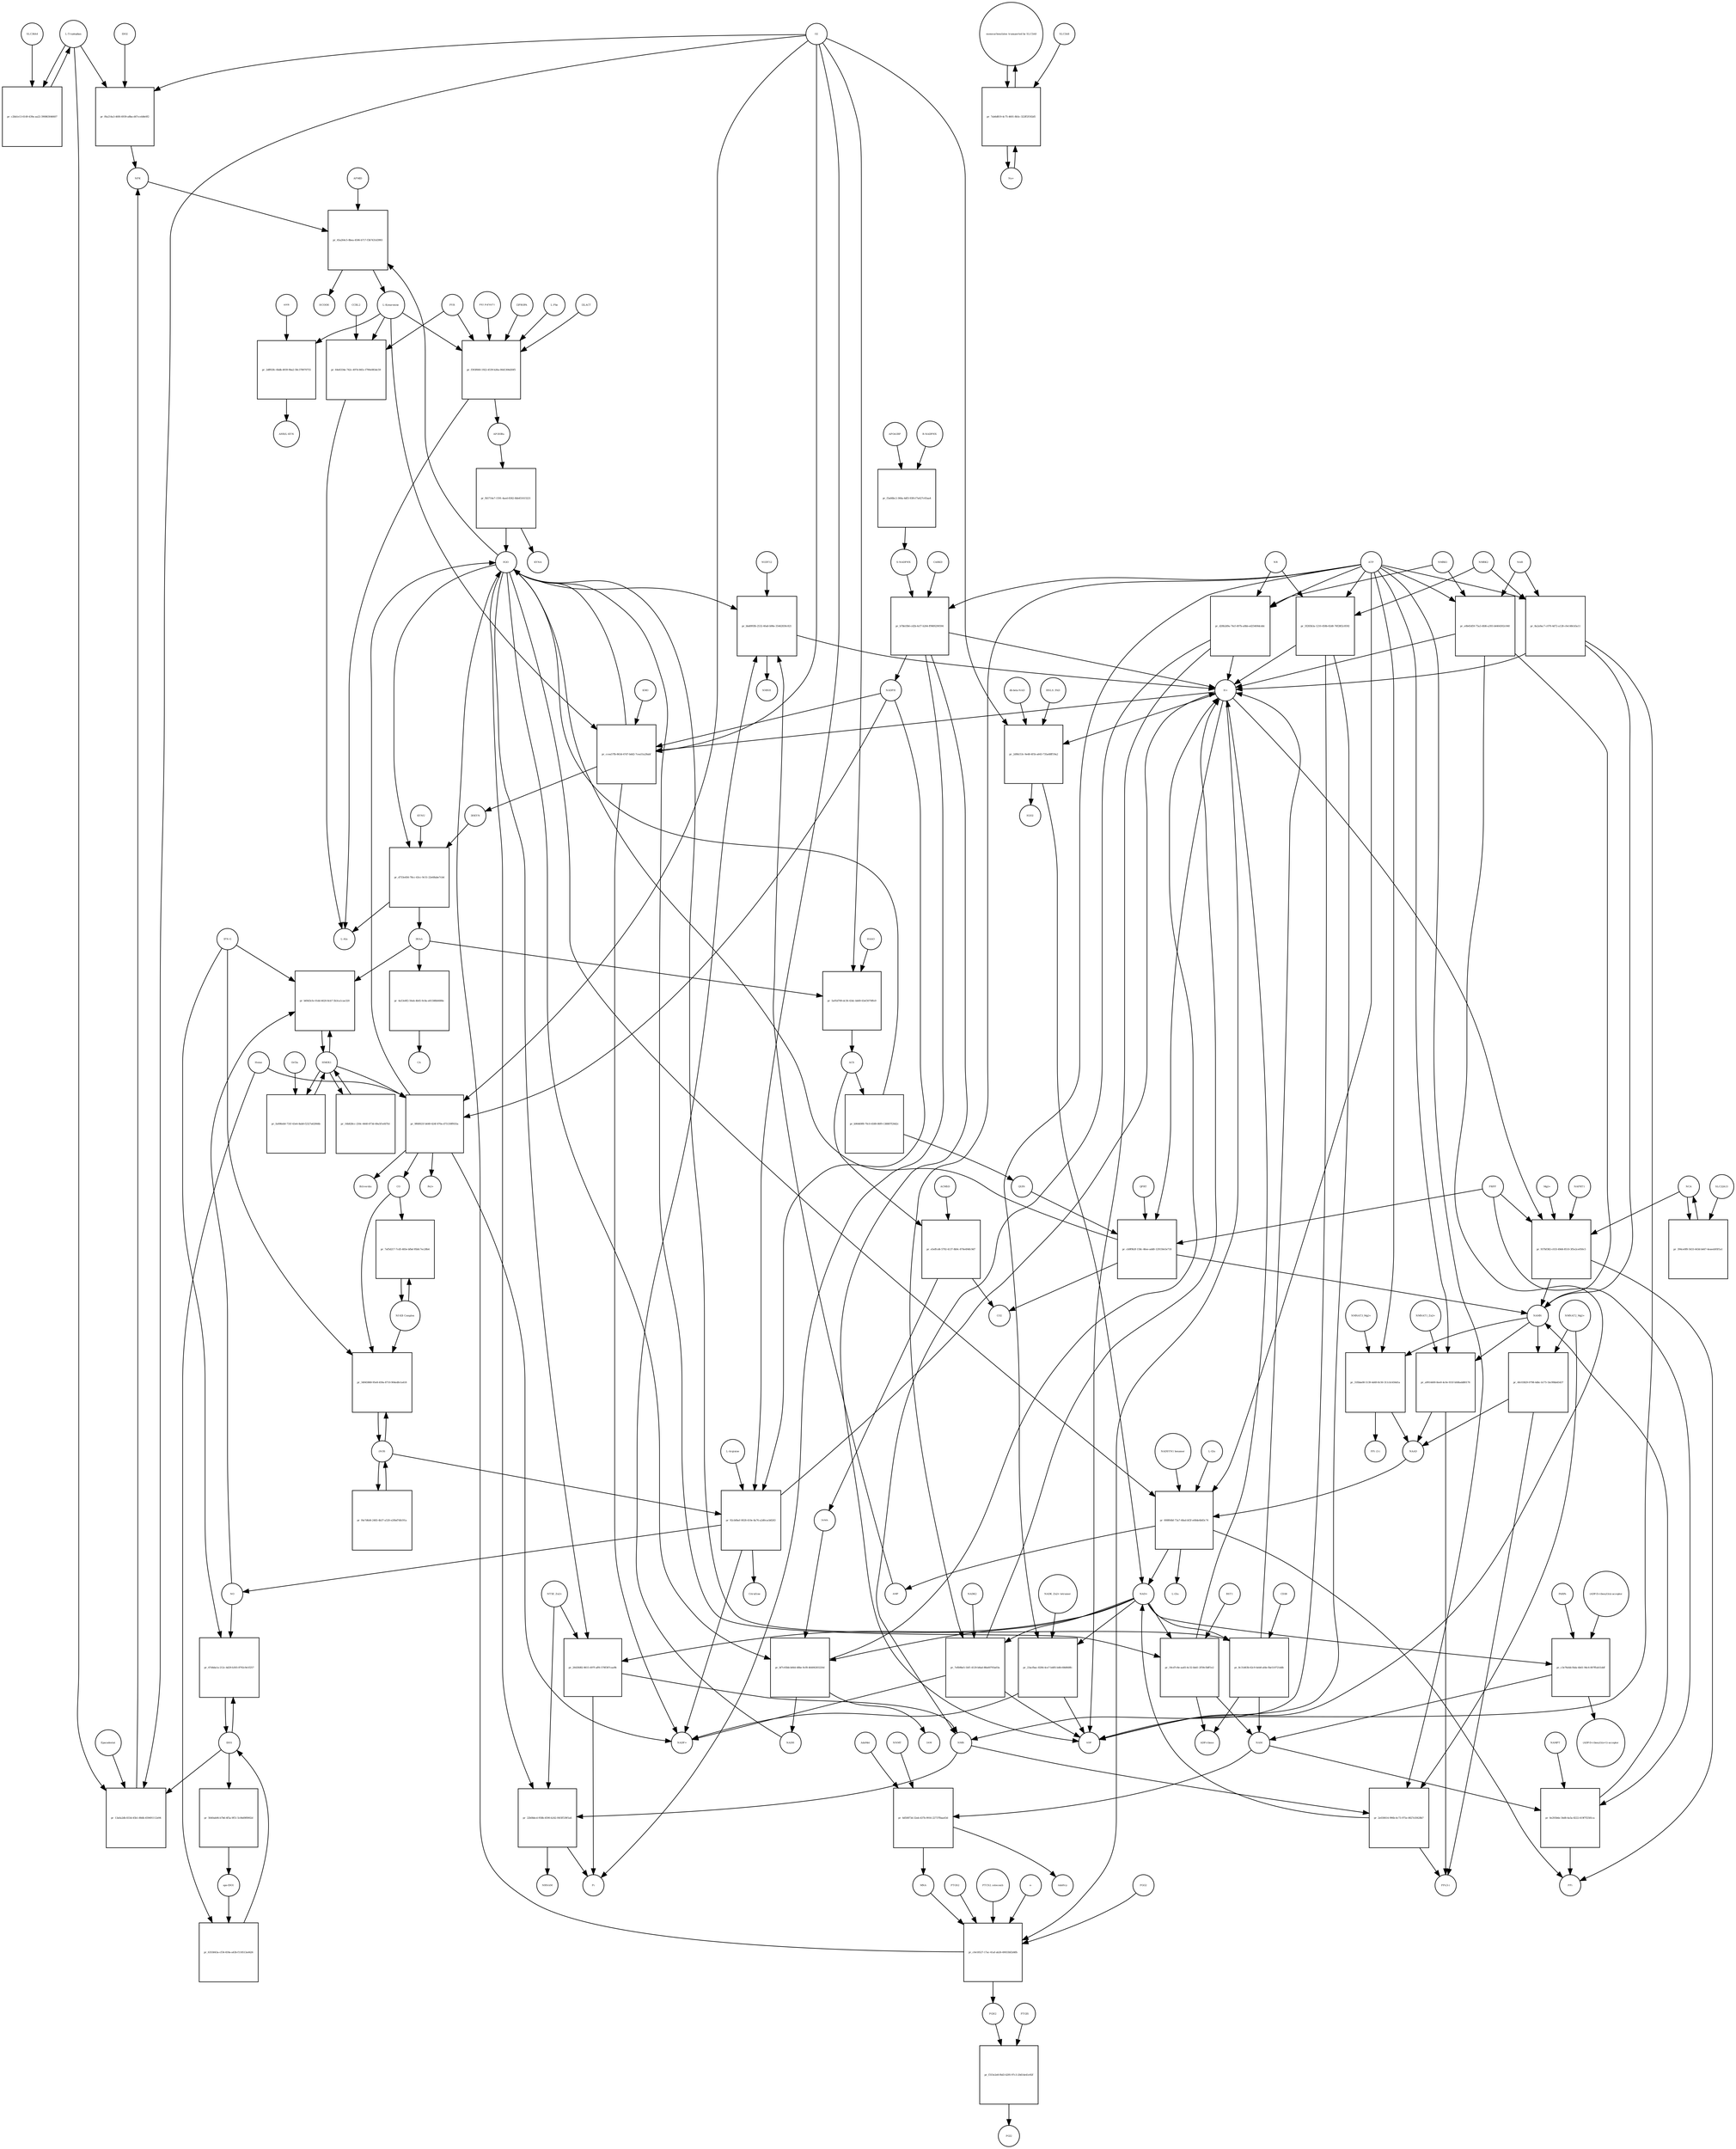strict digraph  {
"L-Tryptophan" [annotation="urn_miriam_obo.chebi_CHEBI%3A57912", bipartite=0, cls="simple chemical", fontsize=4, label="L-Tryptophan", shape=circle];
"pr_c2bb1e13-6149-439a-aa22-390863046607" [annotation="", bipartite=1, cls=process, fontsize=4, label="pr_c2bb1e13-6149-439a-aa22-390863046607", shape=square];
SLC36A4 [annotation=urn_miriam_uniprot_Q6YBV0, bipartite=0, cls=macromolecule, fontsize=4, label=SLC36A4, shape=circle];
"pr_f6a214a3-46f4-4939-a8ba-d47cceb8e0f2" [annotation="", bipartite=1, cls=process, fontsize=4, label="pr_f6a214a3-46f4-4939-a8ba-d47cceb8e0f2", shape=square];
NFK [annotation="urn_miriam_obo.chebi_CHEBI%3A18377", bipartite=0, cls="simple chemical", fontsize=4, label=NFK, shape=circle];
IDO2 [annotation=urn_miriam_uniprot_Q6ZQW0, bipartite=0, cls=macromolecule, fontsize=4, label=IDO2, shape=circle];
O2 [annotation="urn_miriam_obo.chebi_CHEBI%3A15379", bipartite=0, cls="simple chemical", fontsize=4, label=O2, shape=circle];
"pr_13a6a2db-833d-45b1-88db-459491112e94" [annotation="", bipartite=1, cls=process, fontsize=4, label="pr_13a6a2db-833d-45b1-88db-459491112e94", shape=square];
IDO1 [annotation=urn_miriam_uniprot_P14902, bipartite=0, cls=complex, fontsize=4, label=IDO1, shape=circle];
Epacadostat [annotation="", bipartite=0, cls="simple chemical", fontsize=4, label=Epacadostat, shape=circle];
"pr_45a264c5-8bea-4506-b717-f3b7431d3993" [annotation="", bipartite=1, cls=process, fontsize=4, label="pr_45a264c5-8bea-4506-b717-f3b7431d3993", shape=square];
"L-Kynurenine" [annotation="urn_miriam_obo.chebi_CHEBI%3A16946", bipartite=0, cls="simple chemical", fontsize=4, label="L-Kynurenine", shape=circle];
AFMID [annotation=urn_miriam_uniprot_Q63HM1, bipartite=0, cls=macromolecule, fontsize=4, label=AFMID, shape=circle];
H2O [annotation="urn_miriam_obo.chebi_CHEBI%3A15377", bipartite=0, cls="simple chemical", fontsize=4, label=H2O, shape=circle];
HCOOH [annotation="urn_miriam_obo.chebi_CHEBI%3A30751", bipartite=0, cls="simple chemical", fontsize=4, label=HCOOH, shape=circle];
"pr_f393f660-1922-4539-b26a-00d1306d30f5" [annotation="", bipartite=1, cls=process, fontsize=4, label="pr_f393f660-1922-4539-b26a-00d1306d30f5", shape=square];
"AP-DOBu" [annotation="urn_miriam_obo.chebi_CHEBI%3A17442", bipartite=0, cls="simple chemical", fontsize=4, label="AP-DOBu", shape=circle];
"PXLP-KYAT1" [annotation="urn_miriam_uniprot_Q16773|urn_miriam_obo.chebi_CHEBI%3A18405", bipartite=0, cls="complex multimer", fontsize=4, label="PXLP-KYAT1", shape=circle];
I3PROPA [annotation="urn_miriam_obo.chebi_CHEBI%3A43580", bipartite=0, cls=macromolecule, fontsize=4, label=I3PROPA, shape=circle];
"L-Phe" [annotation="urn_miriam_obo.chebi_CHEBI%3A58095", bipartite=0, cls="simple chemical", fontsize=4, label="L-Phe", shape=circle];
I3LACT [annotation="urn_miriam_obo.chebi_CHEBI%3A55528", bipartite=0, cls=macromolecule, fontsize=4, label=I3LACT, shape=circle];
PYR [annotation="urn_miriam_obo.chebi_CHEBI%3A15361", bipartite=0, cls="simple chemical", fontsize=4, label=PYR, shape=circle];
"L-Ala" [annotation="urn_miriam_obo.chebi_CHEBI%3A57972", bipartite=0, cls="simple chemical", fontsize=4, label="L-Ala", shape=circle];
"pr_64e6334e-742c-497d-845c-f790e083dc59" [annotation="", bipartite=1, cls=process, fontsize=4, label="pr_64e6334e-742c-497d-845c-f790e083dc59", shape=square];
CCBL2 [annotation=urn_miriam_uniprot_Q6YP21, bipartite=0, cls="macromolecule multimer", fontsize=4, label=CCBL2, shape=circle];
"pr_fb5714e7-1591-4aed-8362-6bb451615221" [annotation="", bipartite=1, cls=process, fontsize=4, label="pr_fb5714e7-1591-4aed-8362-6bb451615221", shape=square];
KYNA [annotation="urn_miriam_obo.chebi_CHEBI%3A18344", bipartite=0, cls="simple chemical", fontsize=4, label=KYNA, shape=circle];
"pr_ccea57fb-863d-47d7-bdd2-7cea51a28abf" [annotation="", bipartite=1, cls=process, fontsize=4, label="pr_ccea57fb-863d-47d7-bdd2-7cea51a28abf", shape=square];
"3HKYN" [annotation="urn_miriam_obo.chebi_CHEBI%3A17380", bipartite=0, cls="simple chemical", fontsize=4, label="3HKYN", shape=circle];
KMO [annotation=urn_miriam_uniprot_O15229, bipartite=0, cls=macromolecule, fontsize=4, label=KMO, shape=circle];
NADPH [annotation="urn_miriam_obo.chebi_CHEBI%3A16474", bipartite=0, cls="simple chemical", fontsize=4, label=NADPH, shape=circle];
"H+" [annotation="urn_miriam_obo.chebi_CHEBI%3A15378", bipartite=0, cls="simple chemical", fontsize=4, label="H+", shape=circle];
"NADP+" [annotation="urn_miriam_obo.chebi_CHEBI%3A18009", bipartite=0, cls="simple chemical", fontsize=4, label="NADP+", shape=circle];
"pr_d733e456-78cc-43cc-9c51-22e68abe7cb4" [annotation="", bipartite=1, cls=process, fontsize=4, label="pr_d733e456-78cc-43cc-9c51-22e68abe7cb4", shape=square];
"3HAA" [annotation="urn_miriam_obo.chebi_CHEBI%3A15793", bipartite=0, cls="simple chemical", fontsize=4, label="3HAA", shape=circle];
KYNU [annotation=urn_miriam_uniprot_Q16719, bipartite=0, cls="macromolecule multimer", fontsize=4, label=KYNU, shape=circle];
"pr_5a95d789-dc56-43dc-bb69-63ef3070ffe9" [annotation="", bipartite=1, cls=process, fontsize=4, label="pr_5a95d789-dc56-43dc-bb69-63ef3070ffe9", shape=square];
ACS [annotation="urn_miriam_obo.chebi_CHEBI%3A29044", bipartite=0, cls="simple chemical", fontsize=4, label=ACS, shape=circle];
HAAO [annotation=urn_miriam_uniprot_P46952, bipartite=0, cls=macromolecule, fontsize=4, label=HAAO, shape=circle];
"pr_e5effcd4-5792-4137-8b9c-870e494fc9d7" [annotation="", bipartite=1, cls=process, fontsize=4, label="pr_e5effcd4-5792-4137-8b9c-870e494fc9d7", shape=square];
"2AMA" [annotation="urn_miriam_obo.chebi_CHEBI%3A15745", bipartite=0, cls="simple chemical", fontsize=4, label="2AMA", shape=circle];
ACMSD [annotation=urn_miriam_uniprot_Q8TDX5, bipartite=0, cls="macromolecule multimer", fontsize=4, label=ACMSD, shape=circle];
CO2 [annotation="urn_miriam_obo.chebi_CHEBI%3A16526", bipartite=0, cls="simple chemical", fontsize=4, label=CO2, shape=circle];
"pr_bf7c65bb-b844-48be-9cf8-46406283220d" [annotation="", bipartite=1, cls=process, fontsize=4, label="pr_bf7c65bb-b844-48be-9cf8-46406283220d", shape=square];
"2AM" [annotation="urn_miriam_obo.chebi_CHEBI%3A16886", bipartite=0, cls="simple chemical", fontsize=4, label="2AM", shape=circle];
"NAD+" [annotation="urn_miriam_obo.chebi_CHEBI%3A57540", bipartite=0, cls="simple chemical", fontsize=4, label="NAD+", shape=circle];
NADH [annotation="urn_miriam_obo.chebi_CHEBI%3A57945", bipartite=0, cls="simple chemical", fontsize=4, label=NADH, shape=circle];
"pr_b96469f8-70c0-4589-80f9-138887f20d2c" [annotation="", bipartite=1, cls=process, fontsize=4, label="pr_b96469f8-70c0-4589-80f9-138887f20d2c", shape=square];
QUIN [annotation="urn_miriam_obo.chebi_CHEBI%3A16675", bipartite=0, cls="simple chemical", fontsize=4, label=QUIN, shape=circle];
"pr_2dff63fc-6bdb-4939-9ba2-58c378970755" [annotation="", bipartite=1, cls=process, fontsize=4, label="pr_2dff63fc-6bdb-4939-9ba2-58c378970755", shape=square];
AHR [annotation=urn_miriam_uniprot_P35869, bipartite=0, cls=macromolecule, fontsize=4, label=AHR, shape=circle];
"AHR/L-KYN" [annotation="", bipartite=0, cls=complex, fontsize=4, label="AHR/L-KYN", shape=circle];
"pr_67d4da1a-212c-4d29-b303-8792c9e1f257" [annotation="", bipartite=1, cls=process, fontsize=4, label="pr_67d4da1a-212c-4d29-b303-8792c9e1f257", shape=square];
NO [annotation="urn_miriam_obo.chebi_CHEBI%3A16480", bipartite=0, cls="simple chemical", fontsize=4, label=NO, shape=circle];
"IFN-G" [annotation=urn_miriam_uniprot_Q14609, bipartite=0, cls=macromolecule, fontsize=4, label="IFN-G", shape=circle];
iNOS [annotation=urn_miriam_uniprot_P35228, bipartite=0, cls=macromolecule, fontsize=4, label=iNOS, shape=circle];
"pr_34945868-95e8-459a-8710-904edfe1a418" [annotation="", bipartite=1, cls=process, fontsize=4, label="pr_34945868-95e8-459a-8710-904edfe1a418", shape=square];
"Nf-KB Complex" [annotation="urn_miriam_uniprot_P19838|urn_miriam_uniprot_Q04206|urn_miriam_uniprot_Q00653", bipartite=0, cls=complex, fontsize=4, label="Nf-KB Complex", shape=circle];
CO [annotation="urn_miriam_obo.chebi_CHEBI%3A17245", bipartite=0, cls="simple chemical", fontsize=4, label=CO, shape=circle];
"L-Arginine" [annotation="urn_miriam_obo.chebi_CHEBI%3A16467", bipartite=0, cls="simple chemical", fontsize=4, label="L-Arginine", shape=circle];
"pr_92cb0bef-0028-410e-8a76-a2d0cacb8263" [annotation="", bipartite=1, cls=process, fontsize=4, label="pr_92cb0bef-0028-410e-8a76-a2d0cacb8263", shape=square];
Citrulline [annotation="urn_miriam_obo.chebi_CHEBI%3A16349", bipartite=0, cls="simple chemical", fontsize=4, label=Citrulline, shape=circle];
"pr_f4e7d6d4-2483-4b37-a520-e20bd7db191a" [annotation="", bipartite=1, cls=process, fontsize=4, label="pr_f4e7d6d4-2483-4b37-a520-e20bd7db191a", shape=square];
"pr_5640ab06-b7b6-4f5a-9f51-5c84d9f8902d" [annotation="", bipartite=1, cls=process, fontsize=4, label="pr_5640ab06-b7b6-4f5a-9f51-5c84d9f8902d", shape=square];
"apo-IDO1" [annotation=urn_miriam_uniprot_P14902, bipartite=0, cls=macromolecule, fontsize=4, label="apo-IDO1", shape=circle];
"R-NADPHX" [annotation="urn_miriam_obo.chebi_CHEBI%3A64085", bipartite=0, cls="simple chemical", fontsize=4, label="R-NADPHX", shape=circle];
"pr_f3a66bc2-366a-4df3-93f4-f7a627c65aa4" [annotation="", bipartite=1, cls=process, fontsize=4, label="pr_f3a66bc2-366a-4df3-93f4-f7a627c65aa4", shape=square];
"S-NADPHX" [annotation="urn_miriam_obo.chebi_CHEBI%3A64084", bipartite=0, cls="simple chemical", fontsize=4, label="S-NADPHX", shape=circle];
APOA1BP [annotation=urn_miriam_uniprot_O95544, bipartite=0, cls="macromolecule multimer", fontsize=4, label=APOA1BP, shape=circle];
"pr_b7bb1fb6-cd2b-4cf7-b264-ff96f6290594" [annotation="", bipartite=1, cls=process, fontsize=4, label="pr_b7bb1fb6-cd2b-4cf7-b264-ff96f6290594", shape=square];
CARKD [annotation=urn_miriam_uniprot_Q8IW45, bipartite=0, cls=macromolecule, fontsize=4, label=CARKD, shape=circle];
ATP [annotation="urn_miriam_obo.chebi_CHEBI%3A30616", bipartite=0, cls="simple chemical", fontsize=4, label=ATP, shape=circle];
ADP [annotation="urn_miriam_obo.chebi_CHEBI%3A456216", bipartite=0, cls="simple chemical", fontsize=4, label=ADP, shape=circle];
Pi [annotation="urn_miriam_obo.chebi_CHEBI%3A18367", bipartite=0, cls="simple chemical", fontsize=4, label=Pi, shape=circle];
"pr_7efb9be5-1bf1-4129-b8ad-88a60793a03a" [annotation="", bipartite=1, cls=process, fontsize=4, label="pr_7efb9be5-1bf1-4129-b8ad-88a60793a03a", shape=square];
NADK2 [annotation=urn_miriam_uniprot_Q4G0N4, bipartite=0, cls="macromolecule multimer", fontsize=4, label=NADK2, shape=circle];
NAMN [annotation="urn_miriam_obo.chebi_CHEBI%3A15763", bipartite=0, cls="simple chemical", fontsize=4, label=NAMN, shape=circle];
"pr_31fbba08-5139-4d49-8c50-311cb1456d1a" [annotation="", bipartite=1, cls=process, fontsize=4, label="pr_31fbba08-5139-4d49-8c50-311cb1456d1a", shape=square];
NAAD [annotation="urn_miriam_obo.chebi_CHEBI%3A18304", bipartite=0, cls="simple chemical", fontsize=4, label=NAAD, shape=circle];
"NMNAT3_Mg2+" [annotation="urn_miriam_uniprot_Q96T66|urn_miriam_obo.chebi_CHEBI%3A18420", bipartite=0, cls="complex multimer", fontsize=4, label="NMNAT3_Mg2+", shape=circle];
"PPi (3-)" [annotation="urn_miriam_obo.chebi_CHEBI%3A33019", bipartite=0, cls="simple chemical", fontsize=4, label="PPi (3-)", shape=circle];
"pr_40c03829-0798-4dbc-b175-1bc99bb45437" [annotation="", bipartite=1, cls=process, fontsize=4, label="pr_40c03829-0798-4dbc-b175-1bc99bb45437", shape=square];
"NMNAT2_Mg2+" [annotation="urn_miriam_uniprot_Q9BZQ4|urn_miriam_obo.chebi_CHEBI%3A18420", bipartite=0, cls=complex, fontsize=4, label="NMNAT2_Mg2+", shape=circle];
"PPi(3-)" [annotation="urn_miriam_obo.chebi_CHEBI%3A33019", bipartite=0, cls="simple chemical", fontsize=4, label="PPi(3-)", shape=circle];
NAR [annotation="urn_miriam_obo.chebi_CHEBI%3A58527", bipartite=0, cls="simple chemical", fontsize=4, label=NAR, shape=circle];
"pr_e0b45d59-75a3-4fd6-a393-b4464302c040" [annotation="", bipartite=1, cls=process, fontsize=4, label="pr_e0b45d59-75a3-4fd6-a393-b4464302c040", shape=square];
NMRK1 [annotation=urn_miriam_uniprot_Q9NWW6, bipartite=0, cls=macromolecule, fontsize=4, label=NMRK1, shape=circle];
"pr_8a2a9ac7-c070-4d72-a128-c0e148cb5a11" [annotation="", bipartite=1, cls=process, fontsize=4, label="pr_8a2a9ac7-c070-4d72-a128-c0e148cb5a11", shape=square];
NMRK2 [annotation=urn_miriam_uniprot_Q9NPI5, bipartite=0, cls=macromolecule, fontsize=4, label=NMRK2, shape=circle];
"pr_008f64bf-73a7-48ad-bf2f-e68de4b83c74" [annotation="", bipartite=1, cls=process, fontsize=4, label="pr_008f64bf-73a7-48ad-bf2f-e68de4b83c74", shape=square];
"NADSYN1 hexamer" [annotation=urn_miriam_uniprot_Q6IA69, bipartite=0, cls="macromolecule multimer", fontsize=4, label="NADSYN1 hexamer", shape=circle];
"L-Gln" [annotation="urn_miriam_obo.chebi_CHEBI%3A58359", bipartite=0, cls="simple chemical", fontsize=4, label="L-Gln", shape=circle];
"L-Glu" [annotation="urn_miriam_obo.chebi_CHEBI%3A29985", bipartite=0, cls="simple chemical", fontsize=4, label="L-Glu", shape=circle];
AMP [annotation="urn_miriam_obo.chebi_CHEBI%3A16027", bipartite=0, cls="simple chemical", fontsize=4, label=AMP, shape=circle];
PPi [annotation="urn_miriam_obo.chebi_CHEBI%3A29888", bipartite=0, cls="simple chemical", fontsize=4, label=PPi, shape=circle];
NMN [annotation="urn_miriam_obo.chebi_CHEBI%3A14649", bipartite=0, cls="simple chemical", fontsize=4, label=NMN, shape=circle];
"pr_2e030614-996b-4c73-975e-0827e5f428b7" [annotation="", bipartite=1, cls=process, fontsize=4, label="pr_2e030614-996b-4c73-975e-0827e5f428b7", shape=square];
NR [annotation="urn_miriam_obo.chebi_CHEBI%3A15927", bipartite=0, cls="simple chemical", fontsize=4, label=NR, shape=circle];
"pr_d28b2d9a-74cf-497b-a0bb-ed25469dcddc" [annotation="", bipartite=1, cls=process, fontsize=4, label="pr_d28b2d9a-74cf-497b-a0bb-ed25469dcddc", shape=square];
"pr_5f283b3a-1210-458b-82d0-76f28f2c8592" [annotation="", bipartite=1, cls=process, fontsize=4, label="pr_5f283b3a-1210-458b-82d0-76f28f2c8592", shape=square];
NCA [annotation="urn_miriam_obo.chebi_CHEBI%3A32544", bipartite=0, cls="simple chemical", fontsize=4, label=NCA, shape=circle];
"pr_937bf382-c033-49d4-8510-3f5e2ce050c5" [annotation="", bipartite=1, cls=process, fontsize=4, label="pr_937bf382-c033-49d4-8510-3f5e2ce050c5", shape=square];
NAPRT1 [annotation=urn_miriam_uniprot_Q6XQN6, bipartite=0, cls="macromolecule multimer", fontsize=4, label=NAPRT1, shape=circle];
"Mg2+" [annotation="urn_miriam_obo.chebi_CHEBI%3A18420", bipartite=0, cls="simple chemical", fontsize=4, label="Mg2+", shape=circle];
PRPP [annotation="urn_miriam_obo.chebi_CHEBI%3A17111", bipartite=0, cls="simple chemical", fontsize=4, label=PRPP, shape=circle];
"pr_c3e76ebb-f4da-4b61-94c6-807ffab51ddf" [annotation="", bipartite=1, cls=process, fontsize=4, label="pr_c3e76ebb-f4da-4b61-94c6-807ffab51ddf", shape=square];
NAM [annotation="urn_miriam_obo.chebi_CHEBI%3A17154", bipartite=0, cls="simple chemical", fontsize=4, label=NAM, shape=circle];
PARPs [annotation="urn_miriam_uniprot_Q8N5Y8|urn_miriam_uniprot_Q53GL7|urn_miriam_uniprot_Q8IXQ6", bipartite=0, cls=macromolecule, fontsize=4, label=PARPs, shape=circle];
"(ADP-D-ribosyl)(n)-acceptor" [annotation="urn_miriam_obo.chebi_CHEBI%3A133202", bipartite=0, cls="simple chemical", fontsize=4, label="(ADP-D-ribosyl)(n)-acceptor", shape=circle];
"(ADP-D-ribosyl)(n+1)-acceptor" [annotation="urn_miriam_obo.chebi_CHEBI%3A133203", bipartite=0, cls="simple chemical", fontsize=4, label="(ADP-D-ribosyl)(n+1)-acceptor", shape=circle];
"pr_0e293b6e-54d8-4a5a-8222-419f7f2581ca" [annotation="", bipartite=1, cls=process, fontsize=4, label="pr_0e293b6e-54d8-4a5a-8222-419f7f2581ca", shape=square];
NAMPT [annotation=urn_miriam_uniprot_P43490, bipartite=0, cls=macromolecule, fontsize=4, label=NAMPT, shape=circle];
"pr_6d50873d-32eb-437b-9916-22737fbaa43d" [annotation="", bipartite=1, cls=process, fontsize=4, label="pr_6d50873d-32eb-437b-9916-22737fbaa43d", shape=square];
MNA [annotation="urn_miriam_obo.chebi_CHEBI%3A16797", bipartite=0, cls="simple chemical", fontsize=4, label=MNA, shape=circle];
NNMT [annotation=urn_miriam_uniprot_P40261, bipartite=0, cls=macromolecule, fontsize=4, label=NNMT, shape=circle];
AdoMet [annotation="urn_miriam_obo.chebi_CHEBI%3A15414", bipartite=0, cls="simple chemical", fontsize=4, label=AdoMet, shape=circle];
AdoHcy [annotation="urn_miriam_obo.chebi_CHEBI%3A16680", bipartite=0, cls="simple chemical", fontsize=4, label=AdoHcy, shape=circle];
"pr_cb9f9b3f-158c-46ee-add0-129150e5e718" [annotation="", bipartite=1, cls=process, fontsize=4, label="pr_cb9f9b3f-158c-46ee-add0-129150e5e718", shape=square];
QPRT [annotation=urn_miriam_uniprot_Q15274, bipartite=0, cls=macromolecule, fontsize=4, label=QPRT, shape=circle];
"pr_23acfbac-8284-4ce7-b485-b40c68d668fc" [annotation="", bipartite=1, cls=process, fontsize=4, label="pr_23acfbac-8284-4ce7-b485-b40c68d668fc", shape=square];
"NADK_Zn2+ tetramer" [annotation="urn_miriam_uniprot_O95544|urn_miriam_obo.chebi_CHEBI%3A29105", bipartite=0, cls="complex multimer", fontsize=4, label="NADK_Zn2+ tetramer", shape=circle];
"pr_18cd7c8e-aa45-4c32-bb41-2f59c5bff1e2" [annotation="", bipartite=1, cls=process, fontsize=4, label="pr_18cd7c8e-aa45-4c32-bb41-2f59c5bff1e2", shape=square];
"ADP-ribose" [annotation="urn_miriam_obo.chebi_CHEBI%3A57967", bipartite=0, cls="simple chemical", fontsize=4, label="ADP-ribose", shape=circle];
BST1 [annotation=urn_miriam_uniprot_Q10588, bipartite=0, cls="macromolecule multimer", fontsize=4, label=BST1, shape=circle];
"pr_8c31d63b-62c9-4eb8-afde-fbe510721ddb" [annotation="", bipartite=1, cls=process, fontsize=4, label="pr_8c31d63b-62c9-4eb8-afde-fbe510721ddb", shape=square];
CD38 [annotation=urn_miriam_uniprot_P28907, bipartite=0, cls=macromolecule, fontsize=4, label=CD38, shape=circle];
"dh-beta-NAD" [annotation="urn_miriam_obo.chebi_CHEBI%3A90171|urn_miriam_obo.chebi_CHEBI%3A90174", bipartite=0, cls="simple chemical", fontsize=4, label="dh-beta-NAD", shape=circle];
"pr_2d9b153c-9e48-4f1b-a643-735a48ff19a2" [annotation="", bipartite=1, cls=process, fontsize=4, label="pr_2d9b153c-9e48-4f1b-a643-735a48ff19a2", shape=square];
H2O2 [annotation="urn_miriam_obo.chebi_CHEBI%3A16240", bipartite=0, cls="simple chemical", fontsize=4, label=H2O2, shape=circle];
RNLS_FAD [annotation="urn_miriam_uniprot_Q5VYX0|urn_miriam_obo.chebi_CHEBI%3A16238", bipartite=0, cls=complex, fontsize=4, label=RNLS_FAD, shape=circle];
"pr_2643fd82-8615-497f-aff6-578f387caa9b" [annotation="", bipartite=1, cls=process, fontsize=4, label="pr_2643fd82-8615-497f-aff6-578f387caa9b", shape=square];
"NT5E_Zn2+" [annotation="urn_miriam_uniprot_P21589|urn_miriam_obo.chebi_CHEBI%3A29105", bipartite=0, cls="complex multimer", fontsize=4, label="NT5E_Zn2+", shape=circle];
"pr_22b0bbcd-958b-4590-b242-f403f539f1a6" [annotation="", bipartite=1, cls=process, fontsize=4, label="pr_22b0bbcd-958b-4590-b242-f403f539f1a6", shape=square];
NRNAM [annotation="urn_miriam_obo.chebi_CHEBI%3A15927", bipartite=0, cls="simple chemical", fontsize=4, label=NRNAM, shape=circle];
"pr_394ce0f8-5433-443d-b447-4eaeeb93f1a1" [annotation="", bipartite=1, cls=process, fontsize=4, label="pr_394ce0f8-5433-443d-b447-4eaeeb93f1a1", shape=square];
SLC22A13 [annotation=urn_miriam_uniprot_Q9Y226, bipartite=0, cls=macromolecule, fontsize=4, label=SLC22A13, shape=circle];
"pr_bbd095fb-2532-40a8-b98e-35442830c821" [annotation="", bipartite=1, cls=process, fontsize=4, label="pr_bbd095fb-2532-40a8-b98e-35442830c821", shape=square];
NMNH [annotation="urn_miriam_obo.chebi_CHEBI%3A74452", bipartite=0, cls="simple chemical", fontsize=4, label=NMNH, shape=circle];
NUDT12 [annotation=urn_miriam_uniprot_Q9BQG2, bipartite=0, cls=macromolecule, fontsize=4, label=NUDT12, shape=circle];
"pr_a9914400-8ee0-4c0e-931f-bfd6add80176" [annotation="", bipartite=1, cls=process, fontsize=4, label="pr_a9914400-8ee0-4c0e-931f-bfd6add80176", shape=square];
"NMNAT1_Zn2+" [annotation="urn_miriam_uniprot_Q9HAN9|urn_miriam_obo.chebi_CHEBI%3A29105", bipartite=0, cls="complex multimer", fontsize=4, label="NMNAT1_Zn2+", shape=circle];
PGG2 [annotation="urn_miriam_obo.chebi_CHEBI%3A27647", bipartite=0, cls="simple chemical", fontsize=4, label=PGG2, shape=circle];
"pr_c0e18527-17ac-41af-ab26-49033bf2d4fb" [annotation="", bipartite=1, cls=process, fontsize=4, label="pr_c0e18527-17ac-41af-ab26-49033bf2d4fb", shape=square];
PGH2 [annotation="urn_miriam_obo.chebi_CHEBI%3A15554", bipartite=0, cls="simple chemical", fontsize=4, label=PGH2, shape=circle];
PTGS2 [annotation=urn_miriam_uniprot_P35354, bipartite=0, cls="macromolecule multimer", fontsize=4, label=PTGS2, shape=circle];
PTCS2_celecoxib [annotation="urn_miriam_uniprot_P35354|urn_miriam_obo.chebi_CHEBI%3A41423", bipartite=0, cls=complex, fontsize=4, label=PTCS2_celecoxib, shape=circle];
"e-" [annotation="urn_miriam_obo.chebi_CHEBI%3A10545", bipartite=0, cls="simple chemical", fontsize=4, label="e-", shape=circle];
"pr_f315e2e8-f6d3-4295-97c3-20d14e41e92f" [annotation="", bipartite=1, cls=process, fontsize=4, label="pr_f315e2e8-f6d3-4295-97c3-20d14e41e92f", shape=square];
PGI2 [annotation="urn_miriam_obo.chebi_CHEBI%3A15552", bipartite=0, cls="simple chemical", fontsize=4, label=PGI2, shape=circle];
PTGIS [annotation=urn_miriam_uniprot_Q16647, bipartite=0, cls=macromolecule, fontsize=4, label=PTGIS, shape=circle];
"monocarboxylates transported by SLC5A8" [annotation="", bipartite=0, cls="simple chemical", fontsize=4, label="monocarboxylates transported by SLC5A8", shape=circle];
"pr_7ab6d819-4c75-4601-8b5c-322ff2f182d5" [annotation="", bipartite=1, cls=process, fontsize=4, label="pr_7ab6d819-4c75-4601-8b5c-322ff2f182d5", shape=square];
SLC5A8 [annotation=urn_miriam_uniprot_Q8N695, bipartite=0, cls=macromolecule, fontsize=4, label=SLC5A8, shape=circle];
"Na+" [annotation="urn_miriam_obo.chebi_CHEBI%3A29101", bipartite=0, cls="simple chemical", fontsize=4, label="Na+", shape=circle];
HMOX1 [annotation="", bipartite=0, cls=macromolecule, fontsize=4, label=HMOX1, shape=circle];
"pr_b69d3cfe-01dd-4620-8cb7-5b3ca1cae320" [annotation="", bipartite=1, cls=process, fontsize=4, label="pr_b69d3cfe-01dd-4620-8cb7-5b3ca1cae320", shape=square];
"pr_16b828cc-250c-4440-873d-49a5f1efd7b1" [annotation="", bipartite=1, cls=process, fontsize=4, label="pr_16b828cc-250c-4440-873d-49a5f1efd7b1", shape=square];
Heme [annotation="urn_miriam_obo.chebi_CHEBI%3A30413", bipartite=0, cls="simple chemical", fontsize=4, label=Heme, shape=circle];
"pr_9f68921f-b649-424f-870a-d75130ff655a" [annotation="", bipartite=1, cls=process, fontsize=4, label="pr_9f68921f-b649-424f-870a-d75130ff655a", shape=square];
Biliverdin [annotation="urn_miriam_obo.chebi_CHEBI%3A17033", bipartite=0, cls="simple chemical", fontsize=4, label=Biliverdin, shape=circle];
"Fe2+" [annotation="urn_miriam_obo.chebi_CHEBI%3A29033", bipartite=0, cls="simple chemical", fontsize=4, label="Fe2+", shape=circle];
"pr_fa006eb0-731f-43e4-8ab8-f2327a62844b" [annotation="", bipartite=1, cls=process, fontsize=4, label="pr_fa006eb0-731f-43e4-8ab8-f2327a62844b", shape=square];
Orf3a [annotation="urn_miriam_ncbiprotein_BCD58754|urn_miriam_uniprot_P0DTC3", bipartite=0, cls=macromolecule, fontsize=4, label=Orf3a, shape=circle];
"pr_7af5d217-7cd5-483e-bfbd-95bfc7ec28b4" [annotation="", bipartite=1, cls=process, fontsize=4, label="pr_7af5d217-7cd5-483e-bfbd-95bfc7ec28b4", shape=square];
"pr_6355843a-cf34-459a-a43b-f118513a4426" [annotation="", bipartite=1, cls=process, fontsize=4, label="pr_6355843a-cf34-459a-a43b-f118513a4426", shape=square];
"pr_4a53e8f2-56eb-4b45-9c8a-e81588b6688e" [annotation="", bipartite=1, cls="omitted process", fontsize=4, label="pr_4a53e8f2-56eb-4b45-9c8a-e81588b6688e", shape=square];
CA [annotation="", bipartite=0, cls="simple chemical", fontsize=4, label=CA, shape=circle];
"L-Tryptophan" -> "pr_c2bb1e13-6149-439a-aa22-390863046607"  [annotation="", interaction_type=consumption];
"L-Tryptophan" -> "pr_f6a214a3-46f4-4939-a8ba-d47cceb8e0f2"  [annotation="", interaction_type=consumption];
"L-Tryptophan" -> "pr_13a6a2db-833d-45b1-88db-459491112e94"  [annotation="", interaction_type=consumption];
"pr_c2bb1e13-6149-439a-aa22-390863046607" -> "L-Tryptophan"  [annotation="", interaction_type=production];
SLC36A4 -> "pr_c2bb1e13-6149-439a-aa22-390863046607"  [annotation="", interaction_type=catalysis];
"pr_f6a214a3-46f4-4939-a8ba-d47cceb8e0f2" -> NFK  [annotation="", interaction_type=production];
NFK -> "pr_45a264c5-8bea-4506-b717-f3b7431d3993"  [annotation="", interaction_type=consumption];
IDO2 -> "pr_f6a214a3-46f4-4939-a8ba-d47cceb8e0f2"  [annotation="", interaction_type=catalysis];
O2 -> "pr_f6a214a3-46f4-4939-a8ba-d47cceb8e0f2"  [annotation="", interaction_type=consumption];
O2 -> "pr_13a6a2db-833d-45b1-88db-459491112e94"  [annotation="", interaction_type=consumption];
O2 -> "pr_ccea57fb-863d-47d7-bdd2-7cea51a28abf"  [annotation="", interaction_type=consumption];
O2 -> "pr_5a95d789-dc56-43dc-bb69-63ef3070ffe9"  [annotation="", interaction_type=consumption];
O2 -> "pr_92cb0bef-0028-410e-8a76-a2d0cacb8263"  [annotation="", interaction_type=consumption];
O2 -> "pr_2d9b153c-9e48-4f1b-a643-735a48ff19a2"  [annotation="", interaction_type=consumption];
O2 -> "pr_9f68921f-b649-424f-870a-d75130ff655a"  [annotation="", interaction_type=consumption];
"pr_13a6a2db-833d-45b1-88db-459491112e94" -> NFK  [annotation="", interaction_type=production];
IDO1 -> "pr_13a6a2db-833d-45b1-88db-459491112e94"  [annotation="urn_miriam_pubmed_29531094|urn_miriam_pubmed_28523098|urn_miriam_pubmed_30338242|urn_miriam_pubmed_32292563", interaction_type=catalysis];
IDO1 -> "pr_67d4da1a-212c-4d29-b303-8792c9e1f257"  [annotation="", interaction_type=consumption];
IDO1 -> "pr_5640ab06-b7b6-4f5a-9f51-5c84d9f8902d"  [annotation="", interaction_type=consumption];
Epacadostat -> "pr_13a6a2db-833d-45b1-88db-459491112e94"  [annotation="urn_miriam_pubmed_29531094|urn_miriam_pubmed_28523098|urn_miriam_pubmed_30338242|urn_miriam_pubmed_32292563", interaction_type=inhibition];
"pr_45a264c5-8bea-4506-b717-f3b7431d3993" -> "L-Kynurenine"  [annotation="", interaction_type=production];
"pr_45a264c5-8bea-4506-b717-f3b7431d3993" -> HCOOH  [annotation="", interaction_type=production];
"L-Kynurenine" -> "pr_f393f660-1922-4539-b26a-00d1306d30f5"  [annotation="", interaction_type=consumption];
"L-Kynurenine" -> "pr_64e6334e-742c-497d-845c-f790e083dc59"  [annotation="", interaction_type=consumption];
"L-Kynurenine" -> "pr_ccea57fb-863d-47d7-bdd2-7cea51a28abf"  [annotation="", interaction_type=consumption];
"L-Kynurenine" -> "pr_2dff63fc-6bdb-4939-9ba2-58c378970755"  [annotation="", interaction_type=consumption];
AFMID -> "pr_45a264c5-8bea-4506-b717-f3b7431d3993"  [annotation=urn_miriam_pubmed_29531094, interaction_type=catalysis];
H2O -> "pr_45a264c5-8bea-4506-b717-f3b7431d3993"  [annotation="", interaction_type=consumption];
H2O -> "pr_d733e456-78cc-43cc-9c51-22e68abe7cb4"  [annotation="", interaction_type=consumption];
H2O -> "pr_bf7c65bb-b844-48be-9cf8-46406283220d"  [annotation="", interaction_type=consumption];
H2O -> "pr_008f64bf-73a7-48ad-bf2f-e68de4b83c74"  [annotation="", interaction_type=consumption];
H2O -> "pr_18cd7c8e-aa45-4c32-bb41-2f59c5bff1e2"  [annotation="", interaction_type=consumption];
H2O -> "pr_8c31d63b-62c9-4eb8-afde-fbe510721ddb"  [annotation="", interaction_type=consumption];
H2O -> "pr_2643fd82-8615-497f-aff6-578f387caa9b"  [annotation="", interaction_type=consumption];
H2O -> "pr_22b0bbcd-958b-4590-b242-f403f539f1a6"  [annotation="", interaction_type=consumption];
H2O -> "pr_bbd095fb-2532-40a8-b98e-35442830c821"  [annotation="", interaction_type=consumption];
"pr_f393f660-1922-4539-b26a-00d1306d30f5" -> "AP-DOBu"  [annotation="", interaction_type=production];
"pr_f393f660-1922-4539-b26a-00d1306d30f5" -> "L-Ala"  [annotation="", interaction_type=production];
"AP-DOBu" -> "pr_fb5714e7-1591-4aed-8362-6bb451615221"  [annotation="", interaction_type=consumption];
"PXLP-KYAT1" -> "pr_f393f660-1922-4539-b26a-00d1306d30f5"  [annotation="", interaction_type=catalysis];
I3PROPA -> "pr_f393f660-1922-4539-b26a-00d1306d30f5"  [annotation="", interaction_type=inhibition];
"L-Phe" -> "pr_f393f660-1922-4539-b26a-00d1306d30f5"  [annotation="", interaction_type=inhibition];
I3LACT -> "pr_f393f660-1922-4539-b26a-00d1306d30f5"  [annotation="", interaction_type=inhibition];
PYR -> "pr_f393f660-1922-4539-b26a-00d1306d30f5"  [annotation="", interaction_type=consumption];
PYR -> "pr_64e6334e-742c-497d-845c-f790e083dc59"  [annotation="", interaction_type=consumption];
"pr_64e6334e-742c-497d-845c-f790e083dc59" -> "L-Ala"  [annotation="", interaction_type=production];
CCBL2 -> "pr_64e6334e-742c-497d-845c-f790e083dc59"  [annotation="", interaction_type=catalysis];
"pr_fb5714e7-1591-4aed-8362-6bb451615221" -> KYNA  [annotation="", interaction_type=production];
"pr_fb5714e7-1591-4aed-8362-6bb451615221" -> H2O  [annotation="", interaction_type=production];
"pr_ccea57fb-863d-47d7-bdd2-7cea51a28abf" -> "3HKYN"  [annotation="", interaction_type=production];
"pr_ccea57fb-863d-47d7-bdd2-7cea51a28abf" -> H2O  [annotation="", interaction_type=production];
"pr_ccea57fb-863d-47d7-bdd2-7cea51a28abf" -> "NADP+"  [annotation="", interaction_type=production];
"3HKYN" -> "pr_d733e456-78cc-43cc-9c51-22e68abe7cb4"  [annotation="", interaction_type=consumption];
KMO -> "pr_ccea57fb-863d-47d7-bdd2-7cea51a28abf"  [annotation="", interaction_type=catalysis];
NADPH -> "pr_ccea57fb-863d-47d7-bdd2-7cea51a28abf"  [annotation="", interaction_type=consumption];
NADPH -> "pr_92cb0bef-0028-410e-8a76-a2d0cacb8263"  [annotation="", interaction_type=consumption];
NADPH -> "pr_9f68921f-b649-424f-870a-d75130ff655a"  [annotation="", interaction_type=consumption];
"H+" -> "pr_ccea57fb-863d-47d7-bdd2-7cea51a28abf"  [annotation="", interaction_type=consumption];
"H+" -> "pr_937bf382-c033-49d4-8510-3f5e2ce050c5"  [annotation="", interaction_type=consumption];
"H+" -> "pr_cb9f9b3f-158c-46ee-add0-129150e5e718"  [annotation="", interaction_type=consumption];
"H+" -> "pr_2d9b153c-9e48-4f1b-a643-735a48ff19a2"  [annotation="", interaction_type=consumption];
"H+" -> "pr_c0e18527-17ac-41af-ab26-49033bf2d4fb"  [annotation="", interaction_type=consumption];
"pr_d733e456-78cc-43cc-9c51-22e68abe7cb4" -> "3HAA"  [annotation="", interaction_type=production];
"pr_d733e456-78cc-43cc-9c51-22e68abe7cb4" -> "L-Ala"  [annotation="", interaction_type=production];
"3HAA" -> "pr_5a95d789-dc56-43dc-bb69-63ef3070ffe9"  [annotation="", interaction_type=consumption];
"3HAA" -> "pr_b69d3cfe-01dd-4620-8cb7-5b3ca1cae320"  [annotation="urn_miriam_pubmed_15249210|urn_miriam_pubmed_11287117|urn_miriam_pubmed_12706494", interaction_type=catalysis];
"3HAA" -> "pr_4a53e8f2-56eb-4b45-9c8a-e81588b6688e"  [annotation="", interaction_type=consumption];
KYNU -> "pr_d733e456-78cc-43cc-9c51-22e68abe7cb4"  [annotation="", interaction_type=catalysis];
"pr_5a95d789-dc56-43dc-bb69-63ef3070ffe9" -> ACS  [annotation="", interaction_type=production];
ACS -> "pr_e5effcd4-5792-4137-8b9c-870e494fc9d7"  [annotation="", interaction_type=consumption];
ACS -> "pr_b96469f8-70c0-4589-80f9-138887f20d2c"  [annotation="", interaction_type=consumption];
HAAO -> "pr_5a95d789-dc56-43dc-bb69-63ef3070ffe9"  [annotation="", interaction_type=catalysis];
"pr_e5effcd4-5792-4137-8b9c-870e494fc9d7" -> "2AMA"  [annotation="", interaction_type=production];
"pr_e5effcd4-5792-4137-8b9c-870e494fc9d7" -> CO2  [annotation="", interaction_type=production];
"2AMA" -> "pr_bf7c65bb-b844-48be-9cf8-46406283220d"  [annotation="", interaction_type=consumption];
ACMSD -> "pr_e5effcd4-5792-4137-8b9c-870e494fc9d7"  [annotation="", interaction_type=catalysis];
"pr_bf7c65bb-b844-48be-9cf8-46406283220d" -> "2AM"  [annotation="", interaction_type=production];
"pr_bf7c65bb-b844-48be-9cf8-46406283220d" -> NADH  [annotation="", interaction_type=production];
"pr_bf7c65bb-b844-48be-9cf8-46406283220d" -> "H+"  [annotation="", interaction_type=production];
"NAD+" -> "pr_bf7c65bb-b844-48be-9cf8-46406283220d"  [annotation="", interaction_type=consumption];
"NAD+" -> "pr_7efb9be5-1bf1-4129-b8ad-88a60793a03a"  [annotation="", interaction_type=consumption];
"NAD+" -> "pr_c3e76ebb-f4da-4b61-94c6-807ffab51ddf"  [annotation="", interaction_type=consumption];
"NAD+" -> "pr_23acfbac-8284-4ce7-b485-b40c68d668fc"  [annotation="", interaction_type=consumption];
"NAD+" -> "pr_18cd7c8e-aa45-4c32-bb41-2f59c5bff1e2"  [annotation="", interaction_type=consumption];
"NAD+" -> "pr_8c31d63b-62c9-4eb8-afde-fbe510721ddb"  [annotation="", interaction_type=consumption];
"NAD+" -> "pr_2643fd82-8615-497f-aff6-578f387caa9b"  [annotation="", interaction_type=consumption];
NADH -> "pr_bbd095fb-2532-40a8-b98e-35442830c821"  [annotation="", interaction_type=consumption];
"pr_b96469f8-70c0-4589-80f9-138887f20d2c" -> QUIN  [annotation="", interaction_type=production];
"pr_b96469f8-70c0-4589-80f9-138887f20d2c" -> H2O  [annotation="", interaction_type=production];
QUIN -> "pr_cb9f9b3f-158c-46ee-add0-129150e5e718"  [annotation="", interaction_type=consumption];
"pr_2dff63fc-6bdb-4939-9ba2-58c378970755" -> "AHR/L-KYN"  [annotation="", interaction_type=production];
AHR -> "pr_2dff63fc-6bdb-4939-9ba2-58c378970755"  [annotation="", interaction_type=consumption];
"pr_67d4da1a-212c-4d29-b303-8792c9e1f257" -> IDO1  [annotation="", interaction_type=production];
NO -> "pr_67d4da1a-212c-4d29-b303-8792c9e1f257"  [annotation="urn_miriam_pubmed_23476103|urn_miriam_pubmed_15249210|urn_miriam_pubmed_9126284", interaction_type=inhibition];
NO -> "pr_b69d3cfe-01dd-4620-8cb7-5b3ca1cae320"  [annotation="urn_miriam_pubmed_15249210|urn_miriam_pubmed_11287117|urn_miriam_pubmed_12706494", interaction_type=catalysis];
"IFN-G" -> "pr_67d4da1a-212c-4d29-b303-8792c9e1f257"  [annotation="urn_miriam_pubmed_23476103|urn_miriam_pubmed_15249210|urn_miriam_pubmed_9126284", interaction_type=catalysis];
"IFN-G" -> "pr_34945868-95e8-459a-8710-904edfe1a418"  [annotation="urn_miriam_pubmed_9126284|urn_miriam_pubmed_15249210", interaction_type=catalysis];
"IFN-G" -> "pr_b69d3cfe-01dd-4620-8cb7-5b3ca1cae320"  [annotation="urn_miriam_pubmed_15249210|urn_miriam_pubmed_11287117|urn_miriam_pubmed_12706494", interaction_type=catalysis];
iNOS -> "pr_34945868-95e8-459a-8710-904edfe1a418"  [annotation="", interaction_type=consumption];
iNOS -> "pr_92cb0bef-0028-410e-8a76-a2d0cacb8263"  [annotation="urn_miriam_pubmed_15249210|urn_miriam_pubmed_11463332", interaction_type=catalysis];
iNOS -> "pr_f4e7d6d4-2483-4b37-a520-e20bd7db191a"  [annotation="", interaction_type=consumption];
"pr_34945868-95e8-459a-8710-904edfe1a418" -> iNOS  [annotation="", interaction_type=production];
"Nf-KB Complex" -> "pr_34945868-95e8-459a-8710-904edfe1a418"  [annotation="urn_miriam_pubmed_9126284|urn_miriam_pubmed_15249210", interaction_type=catalysis];
"Nf-KB Complex" -> "pr_7af5d217-7cd5-483e-bfbd-95bfc7ec28b4"  [annotation="", interaction_type=consumption];
CO -> "pr_34945868-95e8-459a-8710-904edfe1a418"  [annotation="urn_miriam_pubmed_9126284|urn_miriam_pubmed_15249210", interaction_type=inhibition];
CO -> "pr_7af5d217-7cd5-483e-bfbd-95bfc7ec28b4"  [annotation=urn_miriam_pubmed_15249210, interaction_type=inhibition];
"L-Arginine" -> "pr_92cb0bef-0028-410e-8a76-a2d0cacb8263"  [annotation="", interaction_type=consumption];
"pr_92cb0bef-0028-410e-8a76-a2d0cacb8263" -> Citrulline  [annotation="", interaction_type=production];
"pr_92cb0bef-0028-410e-8a76-a2d0cacb8263" -> "NADP+"  [annotation="", interaction_type=production];
"pr_92cb0bef-0028-410e-8a76-a2d0cacb8263" -> "H+"  [annotation="", interaction_type=production];
"pr_92cb0bef-0028-410e-8a76-a2d0cacb8263" -> NO  [annotation="", interaction_type=production];
"pr_f4e7d6d4-2483-4b37-a520-e20bd7db191a" -> iNOS  [annotation="", interaction_type=production];
"pr_5640ab06-b7b6-4f5a-9f51-5c84d9f8902d" -> "apo-IDO1"  [annotation="", interaction_type=production];
"apo-IDO1" -> "pr_6355843a-cf34-459a-a43b-f118513a4426"  [annotation="", interaction_type=consumption];
"R-NADPHX" -> "pr_f3a66bc2-366a-4df3-93f4-f7a627c65aa4"  [annotation="", interaction_type=consumption];
"pr_f3a66bc2-366a-4df3-93f4-f7a627c65aa4" -> "S-NADPHX"  [annotation="", interaction_type=production];
"S-NADPHX" -> "pr_b7bb1fb6-cd2b-4cf7-b264-ff96f6290594"  [annotation="", interaction_type=consumption];
APOA1BP -> "pr_f3a66bc2-366a-4df3-93f4-f7a627c65aa4"  [annotation="", interaction_type=catalysis];
"pr_b7bb1fb6-cd2b-4cf7-b264-ff96f6290594" -> NADPH  [annotation="", interaction_type=production];
"pr_b7bb1fb6-cd2b-4cf7-b264-ff96f6290594" -> ADP  [annotation="", interaction_type=production];
"pr_b7bb1fb6-cd2b-4cf7-b264-ff96f6290594" -> "H+"  [annotation="", interaction_type=production];
"pr_b7bb1fb6-cd2b-4cf7-b264-ff96f6290594" -> Pi  [annotation="", interaction_type=production];
CARKD -> "pr_b7bb1fb6-cd2b-4cf7-b264-ff96f6290594"  [annotation="", interaction_type=catalysis];
ATP -> "pr_b7bb1fb6-cd2b-4cf7-b264-ff96f6290594"  [annotation="", interaction_type=consumption];
ATP -> "pr_7efb9be5-1bf1-4129-b8ad-88a60793a03a"  [annotation="", interaction_type=consumption];
ATP -> "pr_31fbba08-5139-4d49-8c50-311cb1456d1a"  [annotation="", interaction_type=consumption];
ATP -> "pr_e0b45d59-75a3-4fd6-a393-b4464302c040"  [annotation="", interaction_type=consumption];
ATP -> "pr_8a2a9ac7-c070-4d72-a128-c0e148cb5a11"  [annotation="", interaction_type=consumption];
ATP -> "pr_008f64bf-73a7-48ad-bf2f-e68de4b83c74"  [annotation="", interaction_type=consumption];
ATP -> "pr_2e030614-996b-4c73-975e-0827e5f428b7"  [annotation="", interaction_type=consumption];
ATP -> "pr_d28b2d9a-74cf-497b-a0bb-ed25469dcddc"  [annotation="", interaction_type=consumption];
ATP -> "pr_5f283b3a-1210-458b-82d0-76f28f2c8592"  [annotation="", interaction_type=consumption];
ATP -> "pr_23acfbac-8284-4ce7-b485-b40c68d668fc"  [annotation="", interaction_type=consumption];
ATP -> "pr_a9914400-8ee0-4c0e-931f-bfd6add80176"  [annotation="", interaction_type=consumption];
"pr_7efb9be5-1bf1-4129-b8ad-88a60793a03a" -> "NADP+"  [annotation="", interaction_type=production];
"pr_7efb9be5-1bf1-4129-b8ad-88a60793a03a" -> ADP  [annotation="", interaction_type=production];
"pr_7efb9be5-1bf1-4129-b8ad-88a60793a03a" -> "H+"  [annotation="", interaction_type=production];
NADK2 -> "pr_7efb9be5-1bf1-4129-b8ad-88a60793a03a"  [annotation="", interaction_type=catalysis];
NAMN -> "pr_31fbba08-5139-4d49-8c50-311cb1456d1a"  [annotation="", interaction_type=consumption];
NAMN -> "pr_40c03829-0798-4dbc-b175-1bc99bb45437"  [annotation="", interaction_type=consumption];
NAMN -> "pr_a9914400-8ee0-4c0e-931f-bfd6add80176"  [annotation="", interaction_type=consumption];
"pr_31fbba08-5139-4d49-8c50-311cb1456d1a" -> NAAD  [annotation="", interaction_type=production];
"pr_31fbba08-5139-4d49-8c50-311cb1456d1a" -> "PPi (3-)"  [annotation="", interaction_type=production];
NAAD -> "pr_008f64bf-73a7-48ad-bf2f-e68de4b83c74"  [annotation="", interaction_type=consumption];
"NMNAT3_Mg2+" -> "pr_31fbba08-5139-4d49-8c50-311cb1456d1a"  [annotation="", interaction_type=catalysis];
"pr_40c03829-0798-4dbc-b175-1bc99bb45437" -> NAAD  [annotation="", interaction_type=production];
"pr_40c03829-0798-4dbc-b175-1bc99bb45437" -> "PPi(3-)"  [annotation="", interaction_type=production];
"NMNAT2_Mg2+" -> "pr_40c03829-0798-4dbc-b175-1bc99bb45437"  [annotation="", interaction_type=catalysis];
"NMNAT2_Mg2+" -> "pr_2e030614-996b-4c73-975e-0827e5f428b7"  [annotation="", interaction_type=catalysis];
NAR -> "pr_e0b45d59-75a3-4fd6-a393-b4464302c040"  [annotation="", interaction_type=consumption];
NAR -> "pr_8a2a9ac7-c070-4d72-a128-c0e148cb5a11"  [annotation="", interaction_type=consumption];
"pr_e0b45d59-75a3-4fd6-a393-b4464302c040" -> NAMN  [annotation="", interaction_type=production];
"pr_e0b45d59-75a3-4fd6-a393-b4464302c040" -> "H+"  [annotation="", interaction_type=production];
"pr_e0b45d59-75a3-4fd6-a393-b4464302c040" -> ADP  [annotation="", interaction_type=production];
NMRK1 -> "pr_e0b45d59-75a3-4fd6-a393-b4464302c040"  [annotation="", interaction_type=catalysis];
NMRK1 -> "pr_d28b2d9a-74cf-497b-a0bb-ed25469dcddc"  [annotation="", interaction_type=catalysis];
"pr_8a2a9ac7-c070-4d72-a128-c0e148cb5a11" -> NAMN  [annotation="", interaction_type=production];
"pr_8a2a9ac7-c070-4d72-a128-c0e148cb5a11" -> "H+"  [annotation="", interaction_type=production];
"pr_8a2a9ac7-c070-4d72-a128-c0e148cb5a11" -> ADP  [annotation="", interaction_type=production];
NMRK2 -> "pr_8a2a9ac7-c070-4d72-a128-c0e148cb5a11"  [annotation="", interaction_type=catalysis];
NMRK2 -> "pr_5f283b3a-1210-458b-82d0-76f28f2c8592"  [annotation="", interaction_type=catalysis];
"pr_008f64bf-73a7-48ad-bf2f-e68de4b83c74" -> "NAD+"  [annotation="", interaction_type=production];
"pr_008f64bf-73a7-48ad-bf2f-e68de4b83c74" -> "L-Glu"  [annotation="", interaction_type=production];
"pr_008f64bf-73a7-48ad-bf2f-e68de4b83c74" -> AMP  [annotation="", interaction_type=production];
"pr_008f64bf-73a7-48ad-bf2f-e68de4b83c74" -> PPi  [annotation="", interaction_type=production];
"NADSYN1 hexamer" -> "pr_008f64bf-73a7-48ad-bf2f-e68de4b83c74"  [annotation="", interaction_type=catalysis];
"L-Gln" -> "pr_008f64bf-73a7-48ad-bf2f-e68de4b83c74"  [annotation="", interaction_type=consumption];
AMP -> "pr_bbd095fb-2532-40a8-b98e-35442830c821"  [annotation="", interaction_type=consumption];
NMN -> "pr_2e030614-996b-4c73-975e-0827e5f428b7"  [annotation="", interaction_type=consumption];
NMN -> "pr_22b0bbcd-958b-4590-b242-f403f539f1a6"  [annotation="", interaction_type=consumption];
"pr_2e030614-996b-4c73-975e-0827e5f428b7" -> "NAD+"  [annotation="", interaction_type=production];
"pr_2e030614-996b-4c73-975e-0827e5f428b7" -> "PPi(3-)"  [annotation="", interaction_type=production];
NR -> "pr_d28b2d9a-74cf-497b-a0bb-ed25469dcddc"  [annotation="", interaction_type=consumption];
NR -> "pr_5f283b3a-1210-458b-82d0-76f28f2c8592"  [annotation="", interaction_type=consumption];
"pr_d28b2d9a-74cf-497b-a0bb-ed25469dcddc" -> NMN  [annotation="", interaction_type=production];
"pr_d28b2d9a-74cf-497b-a0bb-ed25469dcddc" -> ADP  [annotation="", interaction_type=production];
"pr_d28b2d9a-74cf-497b-a0bb-ed25469dcddc" -> "H+"  [annotation="", interaction_type=production];
"pr_5f283b3a-1210-458b-82d0-76f28f2c8592" -> NMN  [annotation="", interaction_type=production];
"pr_5f283b3a-1210-458b-82d0-76f28f2c8592" -> ADP  [annotation="", interaction_type=production];
"pr_5f283b3a-1210-458b-82d0-76f28f2c8592" -> "H+"  [annotation="", interaction_type=production];
NCA -> "pr_937bf382-c033-49d4-8510-3f5e2ce050c5"  [annotation="", interaction_type=consumption];
NCA -> "pr_394ce0f8-5433-443d-b447-4eaeeb93f1a1"  [annotation="", interaction_type=consumption];
"pr_937bf382-c033-49d4-8510-3f5e2ce050c5" -> NAMN  [annotation="", interaction_type=production];
"pr_937bf382-c033-49d4-8510-3f5e2ce050c5" -> PPi  [annotation="", interaction_type=production];
NAPRT1 -> "pr_937bf382-c033-49d4-8510-3f5e2ce050c5"  [annotation="", interaction_type=catalysis];
"Mg2+" -> "pr_937bf382-c033-49d4-8510-3f5e2ce050c5"  [annotation="", interaction_type=stimulation];
PRPP -> "pr_937bf382-c033-49d4-8510-3f5e2ce050c5"  [annotation="", interaction_type=consumption];
PRPP -> "pr_0e293b6e-54d8-4a5a-8222-419f7f2581ca"  [annotation="", interaction_type=consumption];
PRPP -> "pr_cb9f9b3f-158c-46ee-add0-129150e5e718"  [annotation="", interaction_type=consumption];
"pr_c3e76ebb-f4da-4b61-94c6-807ffab51ddf" -> NAM  [annotation="", interaction_type=production];
"pr_c3e76ebb-f4da-4b61-94c6-807ffab51ddf" -> "(ADP-D-ribosyl)(n+1)-acceptor"  [annotation="", interaction_type=production];
NAM -> "pr_0e293b6e-54d8-4a5a-8222-419f7f2581ca"  [annotation="", interaction_type=consumption];
NAM -> "pr_6d50873d-32eb-437b-9916-22737fbaa43d"  [annotation="", interaction_type=consumption];
PARPs -> "pr_c3e76ebb-f4da-4b61-94c6-807ffab51ddf"  [annotation="", interaction_type=catalysis];
"(ADP-D-ribosyl)(n)-acceptor" -> "pr_c3e76ebb-f4da-4b61-94c6-807ffab51ddf"  [annotation="", interaction_type=consumption];
"pr_0e293b6e-54d8-4a5a-8222-419f7f2581ca" -> PPi  [annotation="", interaction_type=production];
"pr_0e293b6e-54d8-4a5a-8222-419f7f2581ca" -> NAMN  [annotation="", interaction_type=production];
NAMPT -> "pr_0e293b6e-54d8-4a5a-8222-419f7f2581ca"  [annotation="", interaction_type=catalysis];
"pr_6d50873d-32eb-437b-9916-22737fbaa43d" -> MNA  [annotation="", interaction_type=production];
"pr_6d50873d-32eb-437b-9916-22737fbaa43d" -> AdoHcy  [annotation="", interaction_type=production];
MNA -> "pr_c0e18527-17ac-41af-ab26-49033bf2d4fb"  [annotation="", interaction_type=stimulation];
NNMT -> "pr_6d50873d-32eb-437b-9916-22737fbaa43d"  [annotation="", interaction_type=catalysis];
AdoMet -> "pr_6d50873d-32eb-437b-9916-22737fbaa43d"  [annotation="", interaction_type=consumption];
"pr_cb9f9b3f-158c-46ee-add0-129150e5e718" -> NAMN  [annotation="", interaction_type=production];
"pr_cb9f9b3f-158c-46ee-add0-129150e5e718" -> CO2  [annotation="", interaction_type=production];
"pr_cb9f9b3f-158c-46ee-add0-129150e5e718" -> H2O  [annotation="", interaction_type=production];
QPRT -> "pr_cb9f9b3f-158c-46ee-add0-129150e5e718"  [annotation="", interaction_type=catalysis];
"pr_23acfbac-8284-4ce7-b485-b40c68d668fc" -> "NADP+"  [annotation="", interaction_type=production];
"pr_23acfbac-8284-4ce7-b485-b40c68d668fc" -> ADP  [annotation="", interaction_type=production];
"NADK_Zn2+ tetramer" -> "pr_23acfbac-8284-4ce7-b485-b40c68d668fc"  [annotation="", interaction_type=catalysis];
"pr_18cd7c8e-aa45-4c32-bb41-2f59c5bff1e2" -> "ADP-ribose"  [annotation="", interaction_type=production];
"pr_18cd7c8e-aa45-4c32-bb41-2f59c5bff1e2" -> NAM  [annotation="", interaction_type=production];
"pr_18cd7c8e-aa45-4c32-bb41-2f59c5bff1e2" -> "H+"  [annotation="", interaction_type=production];
BST1 -> "pr_18cd7c8e-aa45-4c32-bb41-2f59c5bff1e2"  [annotation="", interaction_type=catalysis];
"pr_8c31d63b-62c9-4eb8-afde-fbe510721ddb" -> NAM  [annotation="", interaction_type=production];
"pr_8c31d63b-62c9-4eb8-afde-fbe510721ddb" -> "ADP-ribose"  [annotation="", interaction_type=production];
"pr_8c31d63b-62c9-4eb8-afde-fbe510721ddb" -> "H+"  [annotation="", interaction_type=production];
CD38 -> "pr_8c31d63b-62c9-4eb8-afde-fbe510721ddb"  [annotation="", interaction_type=catalysis];
"dh-beta-NAD" -> "pr_2d9b153c-9e48-4f1b-a643-735a48ff19a2"  [annotation="", interaction_type=consumption];
"pr_2d9b153c-9e48-4f1b-a643-735a48ff19a2" -> H2O2  [annotation="", interaction_type=production];
"pr_2d9b153c-9e48-4f1b-a643-735a48ff19a2" -> "NAD+"  [annotation="", interaction_type=production];
RNLS_FAD -> "pr_2d9b153c-9e48-4f1b-a643-735a48ff19a2"  [annotation="", interaction_type=catalysis];
"pr_2643fd82-8615-497f-aff6-578f387caa9b" -> NMN  [annotation="", interaction_type=production];
"pr_2643fd82-8615-497f-aff6-578f387caa9b" -> Pi  [annotation="", interaction_type=production];
"NT5E_Zn2+" -> "pr_2643fd82-8615-497f-aff6-578f387caa9b"  [annotation="", interaction_type=catalysis];
"NT5E_Zn2+" -> "pr_22b0bbcd-958b-4590-b242-f403f539f1a6"  [annotation="", interaction_type=catalysis];
"pr_22b0bbcd-958b-4590-b242-f403f539f1a6" -> NRNAM  [annotation="", interaction_type=production];
"pr_22b0bbcd-958b-4590-b242-f403f539f1a6" -> Pi  [annotation="", interaction_type=production];
"pr_394ce0f8-5433-443d-b447-4eaeeb93f1a1" -> NCA  [annotation="", interaction_type=production];
SLC22A13 -> "pr_394ce0f8-5433-443d-b447-4eaeeb93f1a1"  [annotation="", interaction_type=catalysis];
"pr_bbd095fb-2532-40a8-b98e-35442830c821" -> NMNH  [annotation="", interaction_type=production];
"pr_bbd095fb-2532-40a8-b98e-35442830c821" -> "H+"  [annotation="", interaction_type=production];
NUDT12 -> "pr_bbd095fb-2532-40a8-b98e-35442830c821"  [annotation="", interaction_type=catalysis];
"pr_a9914400-8ee0-4c0e-931f-bfd6add80176" -> NAAD  [annotation="", interaction_type=production];
"pr_a9914400-8ee0-4c0e-931f-bfd6add80176" -> "PPi(3-)"  [annotation="", interaction_type=production];
"NMNAT1_Zn2+" -> "pr_a9914400-8ee0-4c0e-931f-bfd6add80176"  [annotation="", interaction_type=catalysis];
PGG2 -> "pr_c0e18527-17ac-41af-ab26-49033bf2d4fb"  [annotation="", interaction_type=consumption];
"pr_c0e18527-17ac-41af-ab26-49033bf2d4fb" -> PGH2  [annotation="", interaction_type=production];
"pr_c0e18527-17ac-41af-ab26-49033bf2d4fb" -> H2O  [annotation="", interaction_type=production];
PGH2 -> "pr_f315e2e8-f6d3-4295-97c3-20d14e41e92f"  [annotation="", interaction_type=consumption];
PTGS2 -> "pr_c0e18527-17ac-41af-ab26-49033bf2d4fb"  [annotation="", interaction_type=catalysis];
PTCS2_celecoxib -> "pr_c0e18527-17ac-41af-ab26-49033bf2d4fb"  [annotation="", interaction_type=inhibition];
"e-" -> "pr_c0e18527-17ac-41af-ab26-49033bf2d4fb"  [annotation="", interaction_type=consumption];
"pr_f315e2e8-f6d3-4295-97c3-20d14e41e92f" -> PGI2  [annotation="", interaction_type=production];
PTGIS -> "pr_f315e2e8-f6d3-4295-97c3-20d14e41e92f"  [annotation="", interaction_type=catalysis];
"monocarboxylates transported by SLC5A8" -> "pr_7ab6d819-4c75-4601-8b5c-322ff2f182d5"  [annotation="", interaction_type=consumption];
"pr_7ab6d819-4c75-4601-8b5c-322ff2f182d5" -> "monocarboxylates transported by SLC5A8"  [annotation="", interaction_type=production];
"pr_7ab6d819-4c75-4601-8b5c-322ff2f182d5" -> "Na+"  [annotation="", interaction_type=production];
SLC5A8 -> "pr_7ab6d819-4c75-4601-8b5c-322ff2f182d5"  [annotation="", interaction_type=catalysis];
"Na+" -> "pr_7ab6d819-4c75-4601-8b5c-322ff2f182d5"  [annotation="", interaction_type=consumption];
HMOX1 -> "pr_b69d3cfe-01dd-4620-8cb7-5b3ca1cae320"  [annotation="", interaction_type=consumption];
HMOX1 -> "pr_16b828cc-250c-4440-873d-49a5f1efd7b1"  [annotation="", interaction_type=consumption];
HMOX1 -> "pr_9f68921f-b649-424f-870a-d75130ff655a"  [annotation="", interaction_type=catalysis];
HMOX1 -> "pr_fa006eb0-731f-43e4-8ab8-f2327a62844b"  [annotation="", interaction_type=consumption];
"pr_b69d3cfe-01dd-4620-8cb7-5b3ca1cae320" -> HMOX1  [annotation="", interaction_type=production];
"pr_16b828cc-250c-4440-873d-49a5f1efd7b1" -> HMOX1  [annotation="", interaction_type=production];
Heme -> "pr_9f68921f-b649-424f-870a-d75130ff655a"  [annotation="", interaction_type=consumption];
Heme -> "pr_6355843a-cf34-459a-a43b-f118513a4426"  [annotation="", interaction_type=consumption];
"pr_9f68921f-b649-424f-870a-d75130ff655a" -> Biliverdin  [annotation="", interaction_type=production];
"pr_9f68921f-b649-424f-870a-d75130ff655a" -> H2O  [annotation="", interaction_type=production];
"pr_9f68921f-b649-424f-870a-d75130ff655a" -> "Fe2+"  [annotation="", interaction_type=production];
"pr_9f68921f-b649-424f-870a-d75130ff655a" -> "NADP+"  [annotation="", interaction_type=production];
"pr_9f68921f-b649-424f-870a-d75130ff655a" -> CO  [annotation="", interaction_type=production];
"pr_fa006eb0-731f-43e4-8ab8-f2327a62844b" -> HMOX1  [annotation="", interaction_type=production];
Orf3a -> "pr_fa006eb0-731f-43e4-8ab8-f2327a62844b"  [annotation="urn_miriam_doi_10.1101%2F2020.03.22.002386|urn_miriam_taxonomy_2697049", interaction_type=modulation];
"pr_7af5d217-7cd5-483e-bfbd-95bfc7ec28b4" -> "Nf-KB Complex"  [annotation="", interaction_type=production];
"pr_6355843a-cf34-459a-a43b-f118513a4426" -> IDO1  [annotation="", interaction_type=production];
"pr_4a53e8f2-56eb-4b45-9c8a-e81588b6688e" -> CA  [annotation="", interaction_type=production];
}
